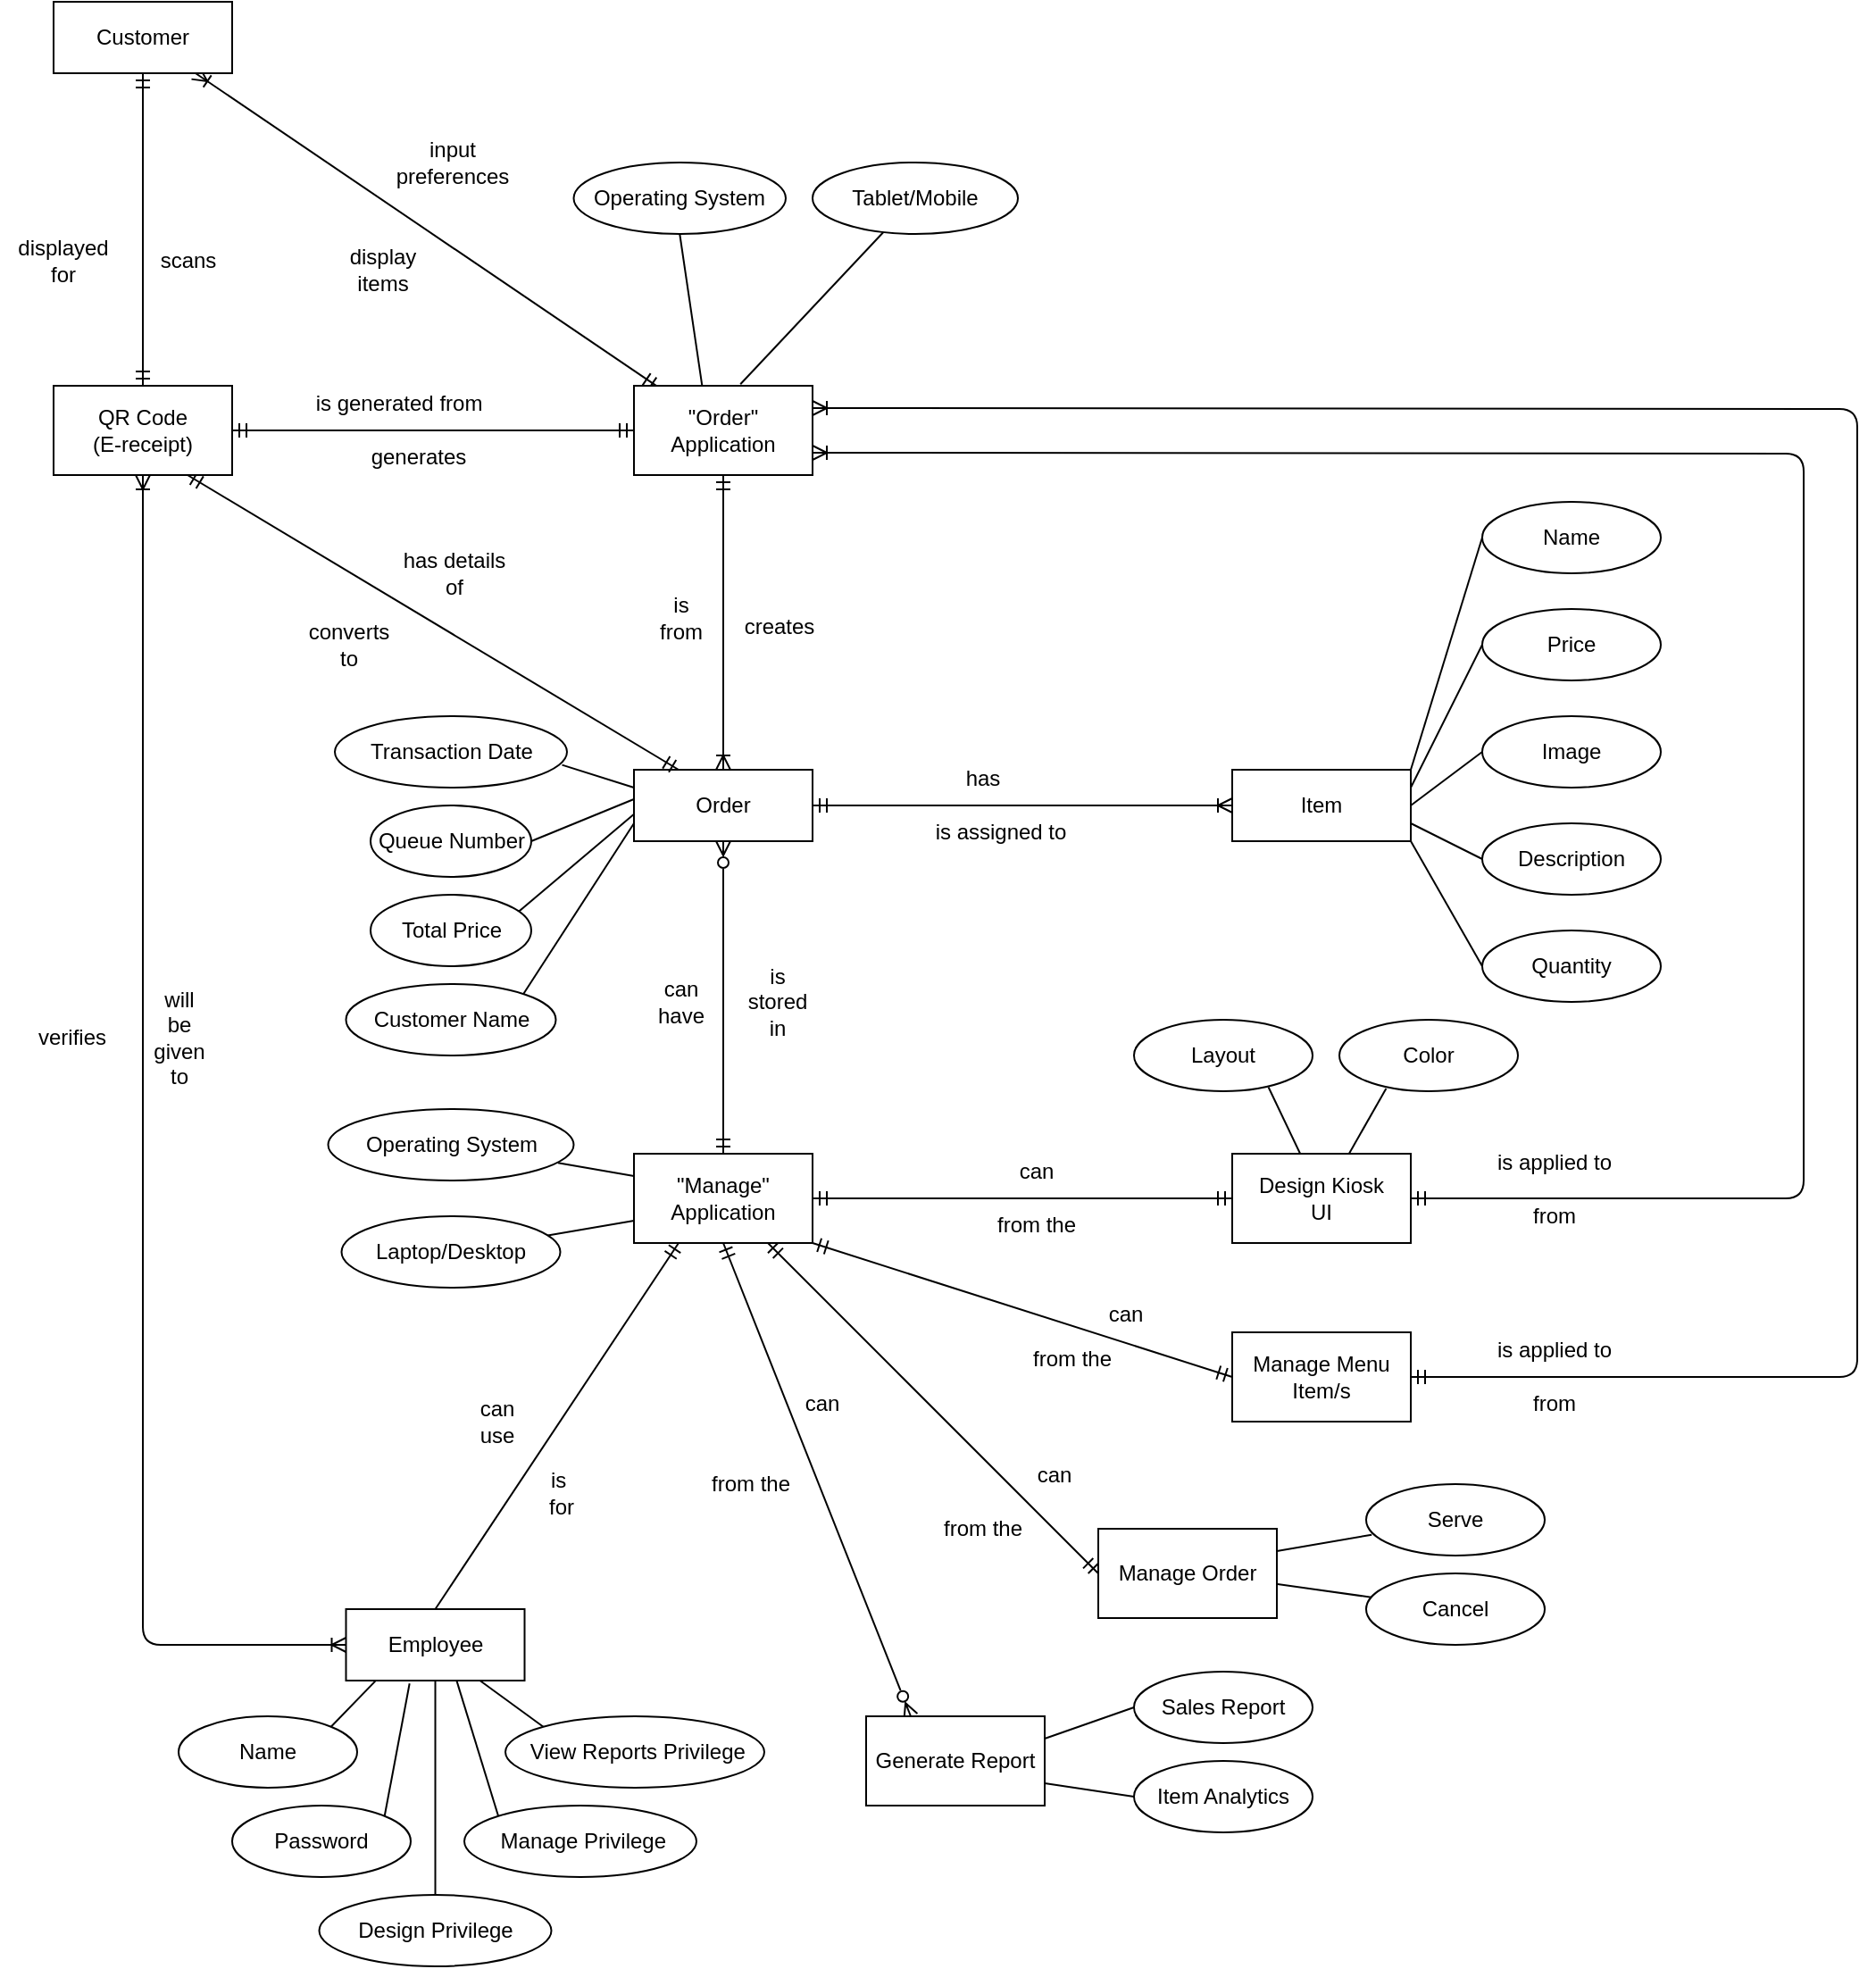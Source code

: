 <mxfile>
    <diagram id="0k9iYjWDvbQPZ88YGljy" name="Page-1">
        <mxGraphModel dx="1387" dy="1565" grid="1" gridSize="10" guides="1" tooltips="1" connect="1" arrows="1" fold="1" page="1" pageScale="1" pageWidth="850" pageHeight="1100" math="0" shadow="0">
            <root>
                <mxCell id="0"/>
                <mxCell id="1" parent="0"/>
                <mxCell id="6" value="Name" style="ellipse;whiteSpace=wrap;html=1;align=center;" parent="1" vertex="1">
                    <mxGeometry x="900" y="440" width="100" height="40" as="geometry"/>
                </mxCell>
                <mxCell id="36" style="edgeStyle=none;html=1;exitX=1;exitY=1;exitDx=0;exitDy=0;entryX=0;entryY=0.5;entryDx=0;entryDy=0;endArrow=none;endFill=0;" parent="1" source="7" target="35" edge="1">
                    <mxGeometry relative="1" as="geometry"/>
                </mxCell>
                <mxCell id="7" value="Item" style="whiteSpace=wrap;html=1;align=center;" parent="1" vertex="1">
                    <mxGeometry x="760" y="590" width="100" height="40" as="geometry"/>
                </mxCell>
                <mxCell id="62" style="edgeStyle=none;html=1;startArrow=ERoneToMany;startFill=0;endArrow=ERmandOne;endFill=0;entryX=0.137;entryY=0.017;entryDx=0;entryDy=0;entryPerimeter=0;" parent="1" source="8" target="57" edge="1">
                    <mxGeometry relative="1" as="geometry">
                        <mxPoint x="282.467" y="272.517" as="targetPoint"/>
                    </mxGeometry>
                </mxCell>
                <mxCell id="8" value="Customer" style="whiteSpace=wrap;html=1;align=center;" parent="1" vertex="1">
                    <mxGeometry x="100" y="160" width="100" height="40" as="geometry"/>
                </mxCell>
                <mxCell id="9" value="Employee" style="whiteSpace=wrap;html=1;align=center;" parent="1" vertex="1">
                    <mxGeometry x="263.75" y="1060" width="100" height="40" as="geometry"/>
                </mxCell>
                <mxCell id="10" value="Price" style="ellipse;whiteSpace=wrap;html=1;align=center;" parent="1" vertex="1">
                    <mxGeometry x="900" y="500" width="100" height="40" as="geometry"/>
                </mxCell>
                <mxCell id="11" value="Image" style="ellipse;whiteSpace=wrap;html=1;align=center;" parent="1" vertex="1">
                    <mxGeometry x="900" y="560" width="100" height="40" as="geometry"/>
                </mxCell>
                <mxCell id="12" value="Description" style="ellipse;whiteSpace=wrap;html=1;align=center;" parent="1" vertex="1">
                    <mxGeometry x="900" y="620" width="100" height="40" as="geometry"/>
                </mxCell>
                <mxCell id="139" style="edgeStyle=none;rounded=1;html=1;exitX=1;exitY=0;exitDx=0;exitDy=0;entryX=0.164;entryY=1.008;entryDx=0;entryDy=0;startArrow=none;startFill=0;endArrow=none;endFill=0;entryPerimeter=0;" parent="1" source="13" target="9" edge="1">
                    <mxGeometry relative="1" as="geometry"/>
                </mxCell>
                <mxCell id="13" value="Name" style="ellipse;whiteSpace=wrap;html=1;align=center;" parent="1" vertex="1">
                    <mxGeometry x="170" y="1120" width="100" height="40" as="geometry"/>
                </mxCell>
                <mxCell id="138" style="edgeStyle=none;rounded=1;html=1;exitX=1;exitY=0;exitDx=0;exitDy=0;entryX=0.356;entryY=1.04;entryDx=0;entryDy=0;startArrow=none;startFill=0;endArrow=none;endFill=0;entryPerimeter=0;" parent="1" source="14" target="9" edge="1">
                    <mxGeometry relative="1" as="geometry"/>
                </mxCell>
                <mxCell id="14" value="Password" style="ellipse;whiteSpace=wrap;html=1;align=center;" parent="1" vertex="1">
                    <mxGeometry x="200" y="1170" width="100" height="40" as="geometry"/>
                </mxCell>
                <mxCell id="137" style="edgeStyle=none;rounded=1;html=1;exitX=0.5;exitY=0;exitDx=0;exitDy=0;startArrow=none;startFill=0;endArrow=none;endFill=0;" parent="1" source="15" target="9" edge="1">
                    <mxGeometry relative="1" as="geometry"/>
                </mxCell>
                <mxCell id="15" value="Design Privilege" style="ellipse;whiteSpace=wrap;html=1;align=center;" parent="1" vertex="1">
                    <mxGeometry x="248.75" y="1220" width="130" height="40" as="geometry"/>
                </mxCell>
                <mxCell id="141" style="edgeStyle=none;rounded=1;html=1;exitX=0;exitY=0;exitDx=0;exitDy=0;entryX=0.62;entryY=1.005;entryDx=0;entryDy=0;entryPerimeter=0;startArrow=none;startFill=0;endArrow=none;endFill=0;" parent="1" source="16" target="9" edge="1">
                    <mxGeometry relative="1" as="geometry"/>
                </mxCell>
                <mxCell id="16" value="&amp;nbsp;Manage Privilege" style="ellipse;whiteSpace=wrap;html=1;align=center;" parent="1" vertex="1">
                    <mxGeometry x="330" y="1170" width="130" height="40" as="geometry"/>
                </mxCell>
                <mxCell id="142" style="edgeStyle=none;rounded=1;html=1;exitX=0;exitY=0;exitDx=0;exitDy=0;entryX=0.75;entryY=1;entryDx=0;entryDy=0;startArrow=none;startFill=0;endArrow=none;endFill=0;" parent="1" source="17" target="9" edge="1">
                    <mxGeometry relative="1" as="geometry"/>
                </mxCell>
                <mxCell id="17" value="&amp;nbsp;View Reports Privilege" style="ellipse;whiteSpace=wrap;html=1;align=center;" parent="1" vertex="1">
                    <mxGeometry x="353" y="1120" width="145" height="40" as="geometry"/>
                </mxCell>
                <mxCell id="40" style="edgeStyle=none;html=1;entryX=0.92;entryY=0.239;entryDx=0;entryDy=0;endArrow=none;endFill=0;exitX=0;exitY=0.622;exitDx=0;exitDy=0;exitPerimeter=0;entryPerimeter=0;" parent="1" source="19" target="38" edge="1">
                    <mxGeometry relative="1" as="geometry">
                        <mxPoint x="417.5" y="480" as="sourcePoint"/>
                    </mxGeometry>
                </mxCell>
                <mxCell id="41" style="edgeStyle=none;html=1;endArrow=none;endFill=0;exitX=0;exitY=0.25;exitDx=0;exitDy=0;entryX=0.979;entryY=0.683;entryDx=0;entryDy=0;entryPerimeter=0;" parent="1" source="19" target="30" edge="1">
                    <mxGeometry relative="1" as="geometry"/>
                </mxCell>
                <mxCell id="42" style="edgeStyle=none;html=1;exitX=0;exitY=0.75;exitDx=0;exitDy=0;endArrow=none;endFill=0;entryX=0.841;entryY=0.16;entryDx=0;entryDy=0;entryPerimeter=0;" parent="1" source="19" target="39" edge="1">
                    <mxGeometry relative="1" as="geometry"/>
                </mxCell>
                <mxCell id="150" style="edgeStyle=none;html=1;exitX=0.5;exitY=1;exitDx=0;exitDy=0;entryX=0.5;entryY=0;entryDx=0;entryDy=0;startArrow=ERzeroToMany;startFill=0;endArrow=ERmandOne;endFill=0;" edge="1" parent="1" source="19" target="21">
                    <mxGeometry relative="1" as="geometry"/>
                </mxCell>
                <mxCell id="153" style="edgeStyle=none;html=1;exitX=1;exitY=0.5;exitDx=0;exitDy=0;entryX=0;entryY=0.5;entryDx=0;entryDy=0;startArrow=ERmandOne;startFill=0;endArrow=ERoneToMany;endFill=0;" edge="1" parent="1" source="19" target="7">
                    <mxGeometry relative="1" as="geometry"/>
                </mxCell>
                <mxCell id="19" value="Order" style="whiteSpace=wrap;html=1;align=center;" parent="1" vertex="1">
                    <mxGeometry x="425" y="590" width="100" height="40" as="geometry"/>
                </mxCell>
                <mxCell id="102" style="edgeStyle=none;rounded=1;html=1;exitX=1;exitY=1;exitDx=0;exitDy=0;entryX=0;entryY=0.5;entryDx=0;entryDy=0;startArrow=ERmandOne;startFill=0;endArrow=ERmandOne;endFill=0;" parent="1" source="21" target="100" edge="1">
                    <mxGeometry relative="1" as="geometry">
                        <mxPoint x="615" y="915" as="targetPoint"/>
                    </mxGeometry>
                </mxCell>
                <mxCell id="114" style="edgeStyle=none;rounded=1;html=1;exitX=0.75;exitY=1;exitDx=0;exitDy=0;entryX=0;entryY=0.5;entryDx=0;entryDy=0;startArrow=ERmandOne;startFill=0;endArrow=ERmandOne;endFill=0;" parent="1" source="21" target="110" edge="1">
                    <mxGeometry relative="1" as="geometry">
                        <mxPoint x="615" y="1015" as="targetPoint"/>
                    </mxGeometry>
                </mxCell>
                <mxCell id="122" style="edgeStyle=none;rounded=1;html=1;exitX=0.5;exitY=1;exitDx=0;exitDy=0;entryX=0.25;entryY=0;entryDx=0;entryDy=0;startArrow=ERmandOne;startFill=0;endArrow=ERzeroToMany;endFill=0;" parent="1" source="21" target="111" edge="1">
                    <mxGeometry relative="1" as="geometry">
                        <mxPoint x="585" y="1130" as="targetPoint"/>
                    </mxGeometry>
                </mxCell>
                <mxCell id="135" style="edgeStyle=none;rounded=1;html=1;exitX=0.25;exitY=1;exitDx=0;exitDy=0;startArrow=ERmandOne;startFill=0;endArrow=none;endFill=0;entryX=0.5;entryY=0;entryDx=0;entryDy=0;" parent="1" source="21" target="9" edge="1">
                    <mxGeometry relative="1" as="geometry">
                        <mxPoint x="335.478" y="955.864" as="targetPoint"/>
                    </mxGeometry>
                </mxCell>
                <mxCell id="156" style="edgeStyle=none;html=1;exitX=1;exitY=0.5;exitDx=0;exitDy=0;entryX=0;entryY=0.5;entryDx=0;entryDy=0;startArrow=ERmandOne;startFill=0;endArrow=ERmandOne;endFill=0;" edge="1" parent="1" source="21" target="89">
                    <mxGeometry relative="1" as="geometry"/>
                </mxCell>
                <mxCell id="21" value="&quot;Manage&quot; Application" style="whiteSpace=wrap;html=1;align=center;" parent="1" vertex="1">
                    <mxGeometry x="425" y="805" width="100" height="50" as="geometry"/>
                </mxCell>
                <mxCell id="30" value="Transaction Date" style="ellipse;whiteSpace=wrap;html=1;align=center;" parent="1" vertex="1">
                    <mxGeometry x="257.5" y="560" width="130" height="40" as="geometry"/>
                </mxCell>
                <mxCell id="31" value="" style="endArrow=none;html=1;rounded=0;exitX=1;exitY=0.5;exitDx=0;exitDy=0;entryX=0;entryY=0.5;entryDx=0;entryDy=0;" parent="1" source="7" target="11" edge="1">
                    <mxGeometry relative="1" as="geometry">
                        <mxPoint x="750" y="670" as="sourcePoint"/>
                        <mxPoint x="910" y="670" as="targetPoint"/>
                    </mxGeometry>
                </mxCell>
                <mxCell id="32" value="" style="endArrow=none;html=1;rounded=0;entryX=0;entryY=0.5;entryDx=0;entryDy=0;exitX=1;exitY=0.75;exitDx=0;exitDy=0;" parent="1" source="7" target="12" edge="1">
                    <mxGeometry relative="1" as="geometry">
                        <mxPoint x="860" y="670" as="sourcePoint"/>
                        <mxPoint x="920" y="670" as="targetPoint"/>
                    </mxGeometry>
                </mxCell>
                <mxCell id="33" value="" style="endArrow=none;html=1;rounded=0;exitX=1;exitY=0.25;exitDx=0;exitDy=0;entryX=0;entryY=0.5;entryDx=0;entryDy=0;" parent="1" source="7" target="10" edge="1">
                    <mxGeometry relative="1" as="geometry">
                        <mxPoint x="830" y="530" as="sourcePoint"/>
                        <mxPoint x="990" y="530" as="targetPoint"/>
                    </mxGeometry>
                </mxCell>
                <mxCell id="34" value="" style="endArrow=none;html=1;rounded=0;exitX=1;exitY=0;exitDx=0;exitDy=0;entryX=0;entryY=0.5;entryDx=0;entryDy=0;" parent="1" source="7" target="6" edge="1">
                    <mxGeometry relative="1" as="geometry">
                        <mxPoint x="760" y="670" as="sourcePoint"/>
                        <mxPoint x="920" y="670" as="targetPoint"/>
                    </mxGeometry>
                </mxCell>
                <mxCell id="35" value="Quantity" style="ellipse;whiteSpace=wrap;html=1;align=center;" parent="1" vertex="1">
                    <mxGeometry x="900" y="680" width="100" height="40" as="geometry"/>
                </mxCell>
                <mxCell id="38" value="Total Price" style="ellipse;whiteSpace=wrap;html=1;align=center;" parent="1" vertex="1">
                    <mxGeometry x="277.5" y="660" width="90" height="40" as="geometry"/>
                </mxCell>
                <mxCell id="39" value="Customer Name" style="ellipse;whiteSpace=wrap;html=1;align=center;" parent="1" vertex="1">
                    <mxGeometry x="263.75" y="710" width="117.5" height="40" as="geometry"/>
                </mxCell>
                <mxCell id="51" value="Operating System" style="ellipse;whiteSpace=wrap;html=1;align=center;" parent="1" vertex="1">
                    <mxGeometry x="391.25" y="250" width="118.75" height="40" as="geometry"/>
                </mxCell>
                <mxCell id="52" value="Tablet/Mobile" style="ellipse;whiteSpace=wrap;html=1;align=center;" parent="1" vertex="1">
                    <mxGeometry x="525" y="250" width="115" height="40" as="geometry"/>
                </mxCell>
                <mxCell id="53" value="" style="endArrow=none;html=1;rounded=0;exitX=0.596;exitY=-0.017;exitDx=0;exitDy=0;exitPerimeter=0;" parent="1" source="57" target="52" edge="1">
                    <mxGeometry relative="1" as="geometry">
                        <mxPoint x="525" y="190" as="sourcePoint"/>
                        <mxPoint x="240" y="390" as="targetPoint"/>
                    </mxGeometry>
                </mxCell>
                <mxCell id="54" value="" style="endArrow=none;html=1;rounded=0;exitX=0.382;exitY=0.003;exitDx=0;exitDy=0;entryX=0.5;entryY=1;entryDx=0;entryDy=0;exitPerimeter=0;" parent="1" source="57" target="51" edge="1">
                    <mxGeometry relative="1" as="geometry">
                        <mxPoint x="525" y="170" as="sourcePoint"/>
                        <mxPoint x="220" y="400" as="targetPoint"/>
                    </mxGeometry>
                </mxCell>
                <mxCell id="83" style="edgeStyle=none;html=1;exitX=0.5;exitY=1;exitDx=0;exitDy=0;entryX=0.5;entryY=0;entryDx=0;entryDy=0;startArrow=ERmandOne;startFill=0;endArrow=ERoneToMany;endFill=0;" parent="1" source="57" target="19" edge="1">
                    <mxGeometry relative="1" as="geometry">
                        <mxPoint x="475" y="480" as="targetPoint"/>
                    </mxGeometry>
                </mxCell>
                <mxCell id="57" value="&quot;Order&quot; Application" style="whiteSpace=wrap;html=1;align=center;" parent="1" vertex="1">
                    <mxGeometry x="425" y="375" width="100" height="50" as="geometry"/>
                </mxCell>
                <mxCell id="81" style="edgeStyle=none;html=1;startArrow=ERmandOne;startFill=0;endArrow=ERmandOne;endFill=0;exitX=0.75;exitY=1;exitDx=0;exitDy=0;entryX=0.25;entryY=0;entryDx=0;entryDy=0;" parent="1" source="65" target="19" edge="1">
                    <mxGeometry relative="1" as="geometry">
                        <mxPoint x="150" y="450" as="sourcePoint"/>
                        <mxPoint x="282.06" y="492.72" as="targetPoint"/>
                    </mxGeometry>
                </mxCell>
                <mxCell id="65" value="QR Code&lt;br&gt;(E-receipt)" style="whiteSpace=wrap;html=1;align=center;" parent="1" vertex="1">
                    <mxGeometry x="100" y="375" width="100" height="50" as="geometry"/>
                </mxCell>
                <mxCell id="74" style="edgeStyle=none;html=1;exitX=0;exitY=0.5;exitDx=0;exitDy=0;entryX=1;entryY=0.5;entryDx=0;entryDy=0;startArrow=ERmandOne;startFill=0;endArrow=ERmandOne;endFill=0;" parent="1" source="57" target="65" edge="1">
                    <mxGeometry relative="1" as="geometry">
                        <mxPoint x="247.5" y="400" as="sourcePoint"/>
                    </mxGeometry>
                </mxCell>
                <mxCell id="77" style="edgeStyle=none;html=1;exitX=0.5;exitY=0;exitDx=0;exitDy=0;entryX=0.5;entryY=1;entryDx=0;entryDy=0;startArrow=ERmandOne;startFill=0;endArrow=ERmandOne;endFill=0;" parent="1" source="65" target="8" edge="1">
                    <mxGeometry relative="1" as="geometry">
                        <mxPoint x="150" y="260" as="sourcePoint"/>
                    </mxGeometry>
                </mxCell>
                <mxCell id="145" style="edgeStyle=none;html=1;entryX=0.753;entryY=0.944;entryDx=0;entryDy=0;entryPerimeter=0;endArrow=none;endFill=0;" parent="1" source="89" target="143" edge="1">
                    <mxGeometry relative="1" as="geometry"/>
                </mxCell>
                <mxCell id="89" value="Design Kiosk &lt;br&gt;UI" style="whiteSpace=wrap;html=1;align=center;" parent="1" vertex="1">
                    <mxGeometry x="760" y="805" width="100" height="50" as="geometry"/>
                </mxCell>
                <mxCell id="98" style="edgeStyle=none;html=1;exitX=1;exitY=0.5;exitDx=0;exitDy=0;startArrow=ERmandOne;startFill=0;endArrow=ERoneToMany;endFill=0;entryX=1;entryY=0.75;entryDx=0;entryDy=0;rounded=1;" parent="1" source="89" target="57" edge="1">
                    <mxGeometry relative="1" as="geometry">
                        <mxPoint x="590" y="480" as="targetPoint"/>
                        <Array as="points">
                            <mxPoint x="1080" y="830"/>
                            <mxPoint x="1080" y="413"/>
                        </Array>
                        <mxPoint x="1040" y="830" as="sourcePoint"/>
                    </mxGeometry>
                </mxCell>
                <mxCell id="100" value="Manage Menu&lt;br&gt;Item/s" style="whiteSpace=wrap;html=1;align=center;" parent="1" vertex="1">
                    <mxGeometry x="760" y="905" width="100" height="50" as="geometry"/>
                </mxCell>
                <mxCell id="109" style="edgeStyle=none;rounded=1;html=1;exitX=1;exitY=0.5;exitDx=0;exitDy=0;startArrow=ERmandOne;startFill=0;endArrow=ERoneToMany;endFill=0;entryX=1;entryY=0.25;entryDx=0;entryDy=0;" parent="1" source="100" target="57" edge="1">
                    <mxGeometry relative="1" as="geometry">
                        <mxPoint x="550" y="380" as="targetPoint"/>
                        <Array as="points">
                            <mxPoint x="1110" y="930"/>
                            <mxPoint x="1110" y="388"/>
                        </Array>
                        <mxPoint x="1040.0" y="930" as="sourcePoint"/>
                    </mxGeometry>
                </mxCell>
                <mxCell id="119" style="edgeStyle=none;rounded=1;html=1;exitX=1;exitY=0.25;exitDx=0;exitDy=0;entryX=0.031;entryY=0.708;entryDx=0;entryDy=0;startArrow=none;startFill=0;endArrow=none;endFill=0;entryPerimeter=0;" parent="1" source="110" target="117" edge="1">
                    <mxGeometry relative="1" as="geometry"/>
                </mxCell>
                <mxCell id="120" style="edgeStyle=none;rounded=1;html=1;exitX=1.004;exitY=0.62;exitDx=0;exitDy=0;startArrow=none;startFill=0;endArrow=none;endFill=0;exitPerimeter=0;" parent="1" source="110" target="118" edge="1">
                    <mxGeometry relative="1" as="geometry"/>
                </mxCell>
                <mxCell id="110" value="Manage&amp;nbsp;Order" style="whiteSpace=wrap;html=1;align=center;" parent="1" vertex="1">
                    <mxGeometry x="685" y="1015" width="100" height="50" as="geometry"/>
                </mxCell>
                <mxCell id="126" style="edgeStyle=none;rounded=1;html=1;exitX=1;exitY=0.25;exitDx=0;exitDy=0;entryX=0;entryY=0.5;entryDx=0;entryDy=0;startArrow=none;startFill=0;endArrow=none;endFill=0;" parent="1" source="111" target="124" edge="1">
                    <mxGeometry relative="1" as="geometry"/>
                </mxCell>
                <mxCell id="127" style="edgeStyle=none;rounded=1;html=1;exitX=1;exitY=0.75;exitDx=0;exitDy=0;entryX=0;entryY=0.5;entryDx=0;entryDy=0;startArrow=none;startFill=0;endArrow=none;endFill=0;" parent="1" source="111" target="125" edge="1">
                    <mxGeometry relative="1" as="geometry"/>
                </mxCell>
                <mxCell id="111" value="Generate Report" style="whiteSpace=wrap;html=1;align=center;" parent="1" vertex="1">
                    <mxGeometry x="555" y="1120" width="100" height="50" as="geometry"/>
                </mxCell>
                <mxCell id="117" value="Serve" style="ellipse;whiteSpace=wrap;html=1;align=center;" parent="1" vertex="1">
                    <mxGeometry x="835" y="990" width="100" height="40" as="geometry"/>
                </mxCell>
                <mxCell id="118" value="Cancel" style="ellipse;whiteSpace=wrap;html=1;align=center;" parent="1" vertex="1">
                    <mxGeometry x="835" y="1040" width="100" height="40" as="geometry"/>
                </mxCell>
                <mxCell id="124" value="Sales Report" style="ellipse;whiteSpace=wrap;html=1;align=center;" parent="1" vertex="1">
                    <mxGeometry x="705" y="1095" width="100" height="40" as="geometry"/>
                </mxCell>
                <mxCell id="125" value="Item Analytics" style="ellipse;whiteSpace=wrap;html=1;align=center;" parent="1" vertex="1">
                    <mxGeometry x="705" y="1145" width="100" height="40" as="geometry"/>
                </mxCell>
                <mxCell id="130" style="edgeStyle=none;rounded=1;html=1;exitX=0.936;exitY=0.752;exitDx=0;exitDy=0;entryX=0;entryY=0.25;entryDx=0;entryDy=0;startArrow=none;startFill=0;endArrow=none;endFill=0;exitPerimeter=0;" parent="1" source="128" target="21" edge="1">
                    <mxGeometry relative="1" as="geometry"/>
                </mxCell>
                <mxCell id="128" value="Operating System" style="ellipse;whiteSpace=wrap;html=1;align=center;" parent="1" vertex="1">
                    <mxGeometry x="253.75" y="780" width="137.5" height="40" as="geometry"/>
                </mxCell>
                <mxCell id="131" style="edgeStyle=none;rounded=1;html=1;entryX=0;entryY=0.75;entryDx=0;entryDy=0;startArrow=none;startFill=0;endArrow=none;endFill=0;" parent="1" source="129" target="21" edge="1">
                    <mxGeometry relative="1" as="geometry"/>
                </mxCell>
                <mxCell id="129" value="Laptop/Desktop" style="ellipse;whiteSpace=wrap;html=1;align=center;" parent="1" vertex="1">
                    <mxGeometry x="261.25" y="840" width="122.5" height="40" as="geometry"/>
                </mxCell>
                <mxCell id="134" style="edgeStyle=none;rounded=1;html=1;exitX=1;exitY=0.5;exitDx=0;exitDy=0;entryX=-0.004;entryY=0.415;entryDx=0;entryDy=0;entryPerimeter=0;startArrow=none;startFill=0;endArrow=none;endFill=0;" parent="1" source="133" target="19" edge="1">
                    <mxGeometry relative="1" as="geometry"/>
                </mxCell>
                <mxCell id="133" value="Queue Number" style="ellipse;whiteSpace=wrap;html=1;align=center;" parent="1" vertex="1">
                    <mxGeometry x="277.5" y="610" width="90" height="40" as="geometry"/>
                </mxCell>
                <mxCell id="143" value="Layout" style="ellipse;whiteSpace=wrap;html=1;align=center;" parent="1" vertex="1">
                    <mxGeometry x="705" y="730" width="100" height="40" as="geometry"/>
                </mxCell>
                <mxCell id="146" style="edgeStyle=none;html=1;exitX=0.262;exitY=0.962;exitDx=0;exitDy=0;entryX=0.655;entryY=-0.003;entryDx=0;entryDy=0;endArrow=none;endFill=0;exitPerimeter=0;entryPerimeter=0;" parent="1" source="144" target="89" edge="1">
                    <mxGeometry relative="1" as="geometry"/>
                </mxCell>
                <mxCell id="144" value="Color" style="ellipse;whiteSpace=wrap;html=1;align=center;" parent="1" vertex="1">
                    <mxGeometry x="820" y="730" width="100" height="40" as="geometry"/>
                </mxCell>
                <mxCell id="149" style="edgeStyle=none;html=1;exitX=0;exitY=0.5;exitDx=0;exitDy=0;entryX=0.5;entryY=1;entryDx=0;entryDy=0;endArrow=ERoneToMany;endFill=0;startArrow=ERoneToMany;startFill=0;" parent="1" source="9" target="65" edge="1">
                    <mxGeometry relative="1" as="geometry">
                        <mxPoint x="150" y="945" as="sourcePoint"/>
                        <Array as="points">
                            <mxPoint x="150" y="1080"/>
                        </Array>
                    </mxGeometry>
                </mxCell>
                <mxCell id="151" value="is&lt;br&gt;stored&lt;br&gt;in" style="text;html=1;align=center;verticalAlign=middle;resizable=0;points=[];autosize=1;strokeColor=none;fillColor=none;" vertex="1" parent="1">
                    <mxGeometry x="475" y="690" width="60" height="60" as="geometry"/>
                </mxCell>
                <mxCell id="152" value="can&lt;br&gt;have" style="text;html=1;align=center;verticalAlign=middle;resizable=0;points=[];autosize=1;strokeColor=none;fillColor=none;" vertex="1" parent="1">
                    <mxGeometry x="425.63" y="700" width="50" height="40" as="geometry"/>
                </mxCell>
                <mxCell id="154" value="has" style="text;html=1;align=center;verticalAlign=middle;resizable=0;points=[];autosize=1;strokeColor=none;fillColor=none;" vertex="1" parent="1">
                    <mxGeometry x="600" y="580" width="40" height="30" as="geometry"/>
                </mxCell>
                <mxCell id="155" value="is assigned to" style="text;html=1;align=center;verticalAlign=middle;resizable=0;points=[];autosize=1;strokeColor=none;fillColor=none;" vertex="1" parent="1">
                    <mxGeometry x="580" y="610" width="100" height="30" as="geometry"/>
                </mxCell>
                <mxCell id="157" value="can" style="text;html=1;align=center;verticalAlign=middle;resizable=0;points=[];autosize=1;strokeColor=none;fillColor=none;" vertex="1" parent="1">
                    <mxGeometry x="630" y="800" width="40" height="30" as="geometry"/>
                </mxCell>
                <mxCell id="158" value="from the" style="text;html=1;align=center;verticalAlign=middle;resizable=0;points=[];autosize=1;strokeColor=none;fillColor=none;" vertex="1" parent="1">
                    <mxGeometry x="615" y="830" width="70" height="30" as="geometry"/>
                </mxCell>
                <mxCell id="159" value="can" style="text;html=1;align=center;verticalAlign=middle;resizable=0;points=[];autosize=1;strokeColor=none;fillColor=none;" vertex="1" parent="1">
                    <mxGeometry x="680" y="880" width="40" height="30" as="geometry"/>
                </mxCell>
                <mxCell id="160" value="from the" style="text;html=1;align=center;verticalAlign=middle;resizable=0;points=[];autosize=1;strokeColor=none;fillColor=none;" vertex="1" parent="1">
                    <mxGeometry x="635" y="905" width="70" height="30" as="geometry"/>
                </mxCell>
                <mxCell id="161" value="can" style="text;html=1;align=center;verticalAlign=middle;resizable=0;points=[];autosize=1;strokeColor=none;fillColor=none;" vertex="1" parent="1">
                    <mxGeometry x="640" y="970" width="40" height="30" as="geometry"/>
                </mxCell>
                <mxCell id="162" value="from the" style="text;html=1;align=center;verticalAlign=middle;resizable=0;points=[];autosize=1;strokeColor=none;fillColor=none;" vertex="1" parent="1">
                    <mxGeometry x="585" y="1000" width="70" height="30" as="geometry"/>
                </mxCell>
                <mxCell id="163" value="can" style="text;html=1;align=center;verticalAlign=middle;resizable=0;points=[];autosize=1;strokeColor=none;fillColor=none;" vertex="1" parent="1">
                    <mxGeometry x="510" y="930" width="40" height="30" as="geometry"/>
                </mxCell>
                <mxCell id="164" value="from the" style="text;html=1;align=center;verticalAlign=middle;resizable=0;points=[];autosize=1;strokeColor=none;fillColor=none;" vertex="1" parent="1">
                    <mxGeometry x="455" y="975" width="70" height="30" as="geometry"/>
                </mxCell>
                <mxCell id="165" value="can&lt;br&gt;use" style="text;html=1;align=center;verticalAlign=middle;resizable=0;points=[];autosize=1;strokeColor=none;fillColor=none;" vertex="1" parent="1">
                    <mxGeometry x="327.5" y="935" width="40" height="40" as="geometry"/>
                </mxCell>
                <mxCell id="166" value="is&amp;nbsp;&lt;br&gt;for" style="text;html=1;align=center;verticalAlign=middle;resizable=0;points=[];autosize=1;strokeColor=none;fillColor=none;" vertex="1" parent="1">
                    <mxGeometry x="363.75" y="975" width="40" height="40" as="geometry"/>
                </mxCell>
                <mxCell id="167" value="creates" style="text;html=1;align=center;verticalAlign=middle;resizable=0;points=[];autosize=1;strokeColor=none;fillColor=none;" vertex="1" parent="1">
                    <mxGeometry x="475.63" y="495" width="60" height="30" as="geometry"/>
                </mxCell>
                <mxCell id="168" value="is &lt;br&gt;from" style="text;html=1;align=center;verticalAlign=middle;resizable=0;points=[];autosize=1;strokeColor=none;fillColor=none;" vertex="1" parent="1">
                    <mxGeometry x="425.63" y="485" width="50" height="40" as="geometry"/>
                </mxCell>
                <mxCell id="169" value="has details&lt;br&gt;of" style="text;html=1;align=center;verticalAlign=middle;resizable=0;points=[];autosize=1;strokeColor=none;fillColor=none;" vertex="1" parent="1">
                    <mxGeometry x="283.75" y="460" width="80" height="40" as="geometry"/>
                </mxCell>
                <mxCell id="170" value="converts&lt;br&gt;to" style="text;html=1;align=center;verticalAlign=middle;resizable=0;points=[];autosize=1;strokeColor=none;fillColor=none;" vertex="1" parent="1">
                    <mxGeometry x="230" y="500" width="70" height="40" as="geometry"/>
                </mxCell>
                <mxCell id="171" value="is generated from" style="text;html=1;align=center;verticalAlign=middle;resizable=0;points=[];autosize=1;strokeColor=none;fillColor=none;" vertex="1" parent="1">
                    <mxGeometry x="233" y="370" width="120" height="30" as="geometry"/>
                </mxCell>
                <mxCell id="172" value="generates" style="text;html=1;align=center;verticalAlign=middle;resizable=0;points=[];autosize=1;strokeColor=none;fillColor=none;" vertex="1" parent="1">
                    <mxGeometry x="263.75" y="400" width="80" height="30" as="geometry"/>
                </mxCell>
                <mxCell id="173" value="input &lt;br&gt;preferences" style="text;html=1;align=center;verticalAlign=middle;resizable=0;points=[];autosize=1;strokeColor=none;fillColor=none;" vertex="1" parent="1">
                    <mxGeometry x="277.5" y="230" width="90" height="40" as="geometry"/>
                </mxCell>
                <mxCell id="174" value="display&lt;br&gt;items" style="text;html=1;align=center;verticalAlign=middle;resizable=0;points=[];autosize=1;strokeColor=none;fillColor=none;" vertex="1" parent="1">
                    <mxGeometry x="253.75" y="290" width="60" height="40" as="geometry"/>
                </mxCell>
                <mxCell id="175" value="scans" style="text;html=1;align=center;verticalAlign=middle;resizable=0;points=[];autosize=1;strokeColor=none;fillColor=none;" vertex="1" parent="1">
                    <mxGeometry x="150" y="290" width="50" height="30" as="geometry"/>
                </mxCell>
                <mxCell id="176" value="displayed&lt;br&gt;for" style="text;html=1;align=center;verticalAlign=middle;resizable=0;points=[];autosize=1;strokeColor=none;fillColor=none;" vertex="1" parent="1">
                    <mxGeometry x="70" y="285" width="70" height="40" as="geometry"/>
                </mxCell>
                <mxCell id="177" value="will&lt;br&gt;be&lt;br&gt;given&lt;br&gt;to" style="text;html=1;align=center;verticalAlign=middle;resizable=0;points=[];autosize=1;strokeColor=none;fillColor=none;" vertex="1" parent="1">
                    <mxGeometry x="145" y="705" width="50" height="70" as="geometry"/>
                </mxCell>
                <mxCell id="178" value="verifies" style="text;html=1;align=center;verticalAlign=middle;resizable=0;points=[];autosize=1;strokeColor=none;fillColor=none;" vertex="1" parent="1">
                    <mxGeometry x="80" y="725" width="60" height="30" as="geometry"/>
                </mxCell>
                <mxCell id="179" value="is applied to" style="text;html=1;align=center;verticalAlign=middle;resizable=0;points=[];autosize=1;strokeColor=none;fillColor=none;" vertex="1" parent="1">
                    <mxGeometry x="895" y="795" width="90" height="30" as="geometry"/>
                </mxCell>
                <mxCell id="180" value="from" style="text;html=1;align=center;verticalAlign=middle;resizable=0;points=[];autosize=1;strokeColor=none;fillColor=none;" vertex="1" parent="1">
                    <mxGeometry x="915" y="825" width="50" height="30" as="geometry"/>
                </mxCell>
                <mxCell id="181" value="is applied to" style="text;html=1;align=center;verticalAlign=middle;resizable=0;points=[];autosize=1;strokeColor=none;fillColor=none;" vertex="1" parent="1">
                    <mxGeometry x="895" y="900" width="90" height="30" as="geometry"/>
                </mxCell>
                <mxCell id="182" value="from" style="text;html=1;align=center;verticalAlign=middle;resizable=0;points=[];autosize=1;strokeColor=none;fillColor=none;" vertex="1" parent="1">
                    <mxGeometry x="915" y="930" width="50" height="30" as="geometry"/>
                </mxCell>
            </root>
        </mxGraphModel>
    </diagram>
</mxfile>